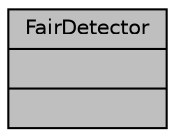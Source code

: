 digraph "FairDetector"
{
 // INTERACTIVE_SVG=YES
  bgcolor="transparent";
  edge [fontname="Helvetica",fontsize="10",labelfontname="Helvetica",labelfontsize="10"];
  node [fontname="Helvetica",fontsize="10",shape=record];
  Node22 [label="{FairDetector\n||}",height=0.2,width=0.4,color="black", fillcolor="grey75", style="filled", fontcolor="black"];
}

